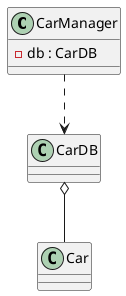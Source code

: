 @startuml
class CarManager{
    -db : CarDB
}
class CarDB
class Car

CarManager ..> CarDB
CarDB o-- Car

@enduml